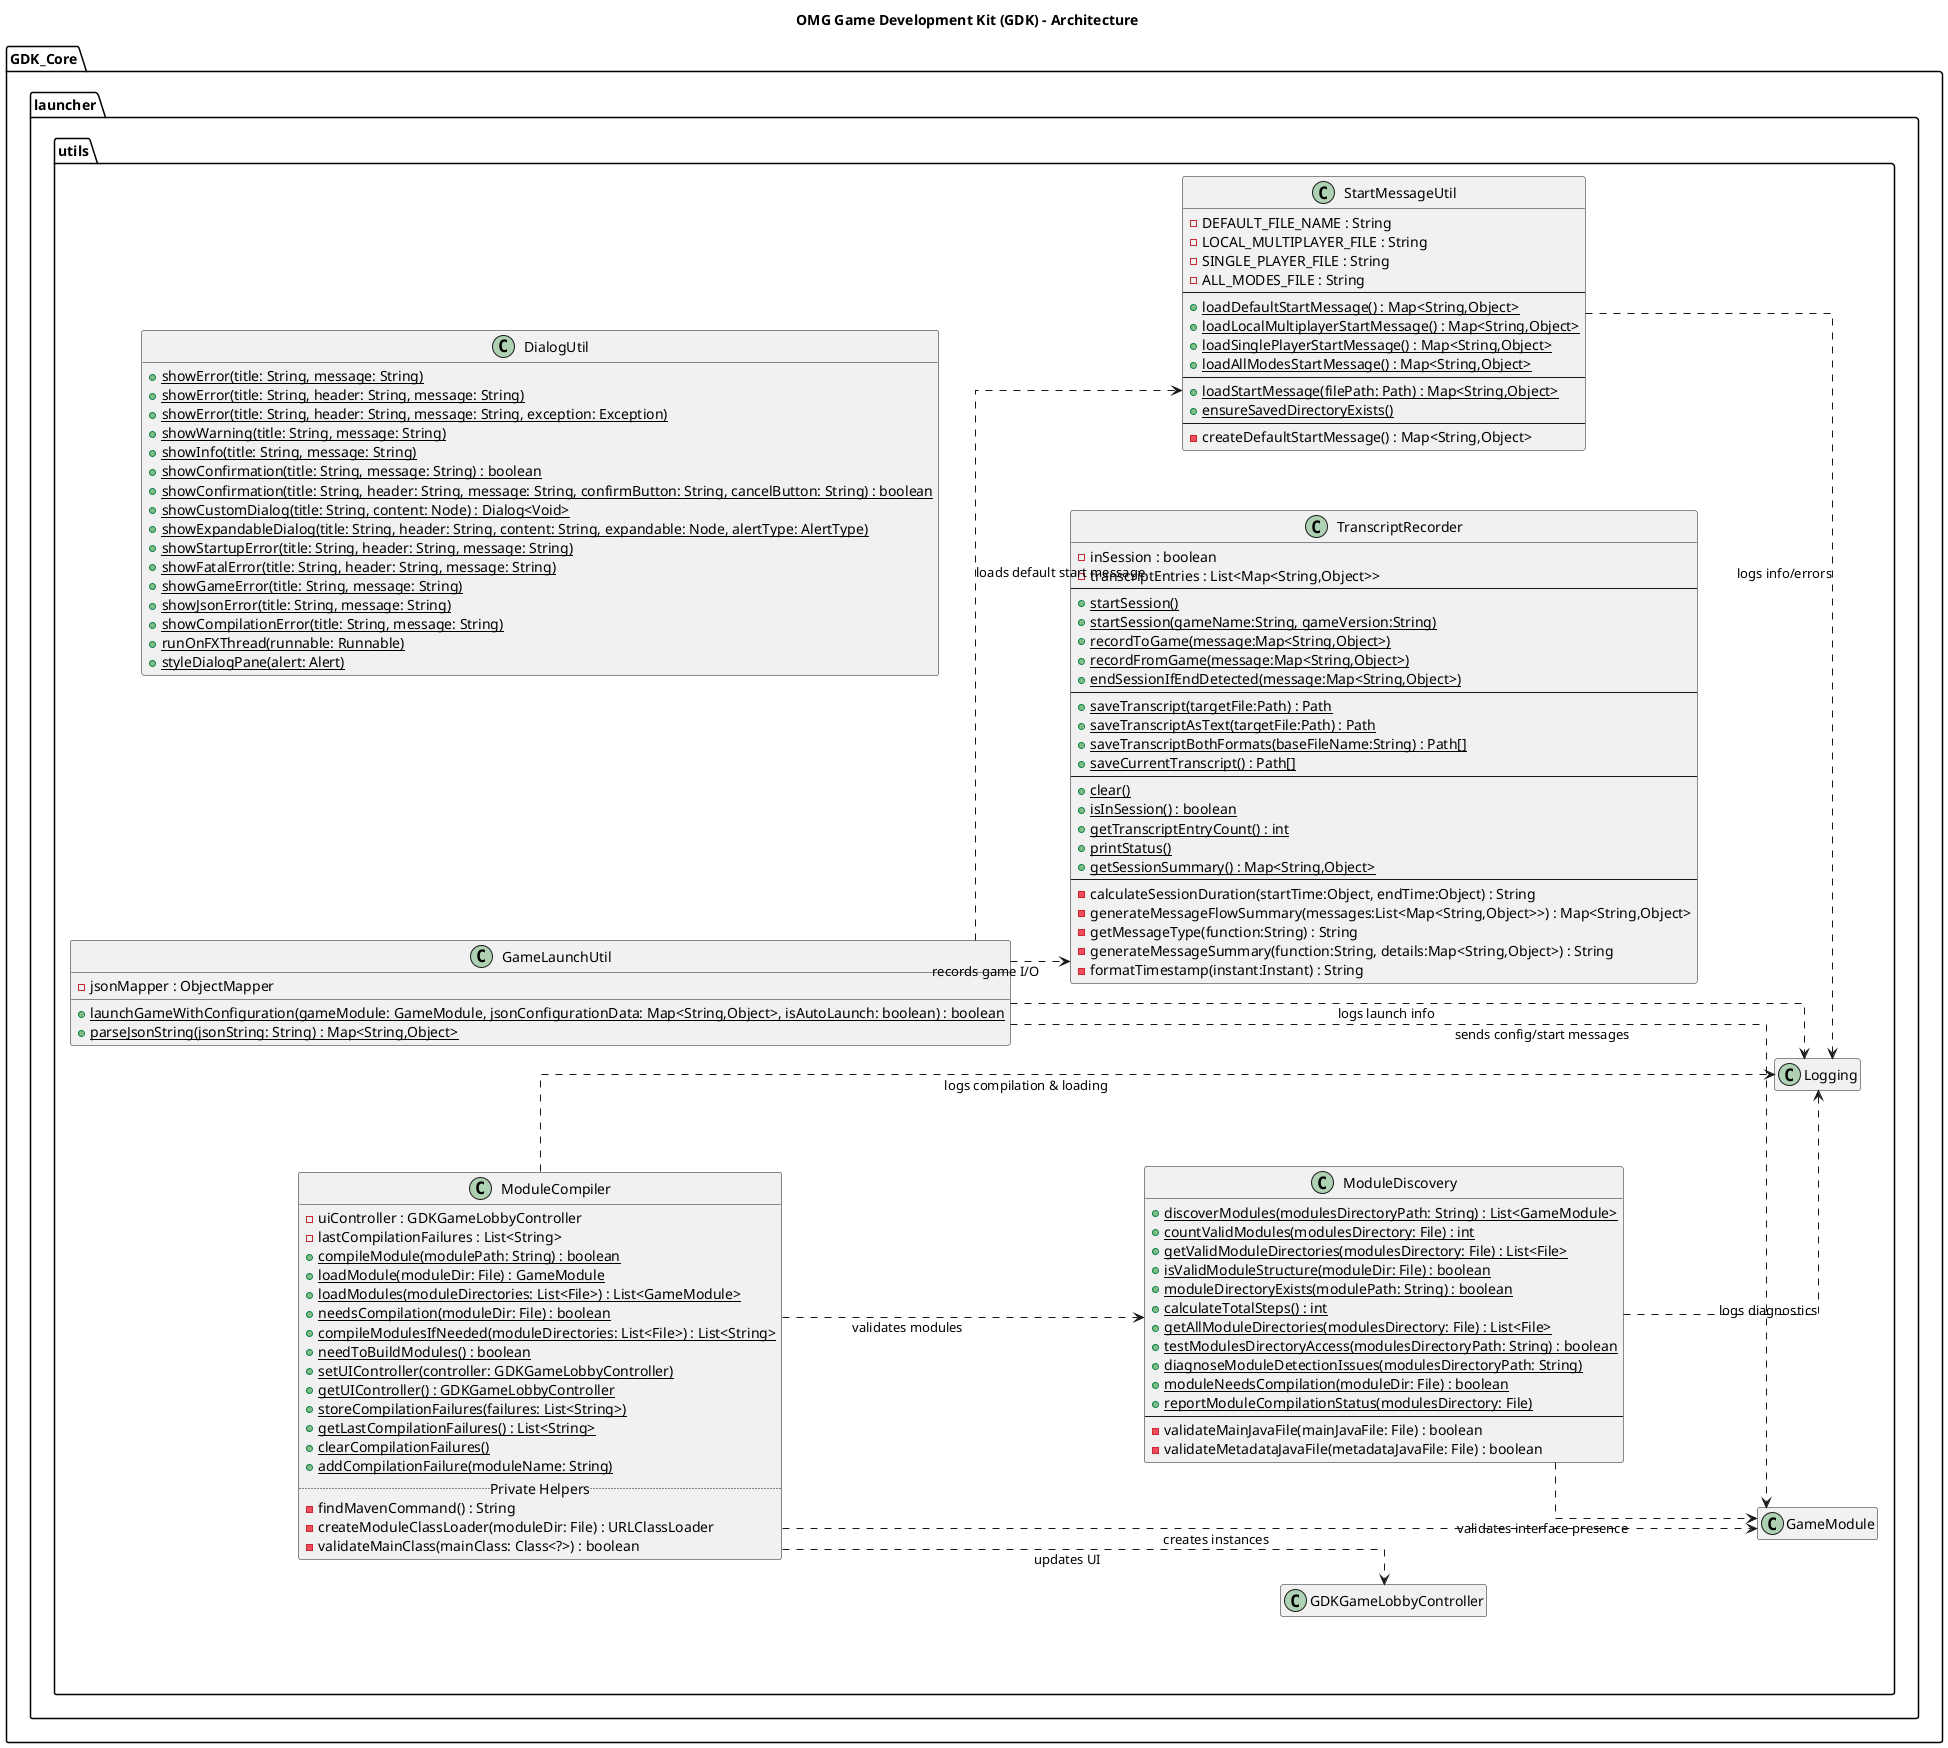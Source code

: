 @startuml

left to right direction
hide empty members
skinparam linetype ortho
skinparam nodesep 60
skinparam ranksep 60

title OMG Game Development Kit (GDK) - Architecture

' === GDK Core ===
package "GDK_Core" {

    package "launcher" {

        package "utils" {

            class DialogUtil {
                {static} + showError(title: String, message: String)
                {static} + showError(title: String, header: String, message: String)
                {static} + showError(title: String, header: String, message: String, exception: Exception)
                {static} + showWarning(title: String, message: String)
                {static} + showInfo(title: String, message: String)
                {static} + showConfirmation(title: String, message: String) : boolean
                {static} + showConfirmation(title: String, header: String, message: String, confirmButton: String, cancelButton: String) : boolean
                {static} + showCustomDialog(title: String, content: Node) : Dialog<Void>
                {static} + showExpandableDialog(title: String, header: String, content: String, expandable: Node, alertType: AlertType)
                {static} + showStartupError(title: String, header: String, message: String)
                {static} + showFatalError(title: String, header: String, message: String)
                {static} + showGameError(title: String, message: String)
                {static} + showJsonError(title: String, message: String)
                {static} + showCompilationError(title: String, message: String)
                {static} + runOnFXThread(runnable: Runnable)
                {static} + styleDialogPane(alert: Alert)
            }

            class GameLaunchUtil {
                - jsonMapper : ObjectMapper
                {static} + launchGameWithConfiguration(gameModule: GameModule, jsonConfigurationData: Map<String,Object>, isAutoLaunch: boolean) : boolean
                {static} + parseJsonString(jsonString: String) : Map<String,Object>
            }

            GameLaunchUtil ..> GameModule : sends config/start messages
            GameLaunchUtil ..> Logging : logs launch info
            GameLaunchUtil ..> TranscriptRecorder : records game I/O
            GameLaunchUtil ..> StartMessageUtil : loads default start message

            class ModuleCompiler {
                - uiController : GDKGameLobbyController
                - lastCompilationFailures : List<String>
                {static} + compileModule(modulePath: String) : boolean
                {static} + loadModule(moduleDir: File) : GameModule
                {static} + loadModules(moduleDirectories: List<File>) : List<GameModule>
                {static} + needsCompilation(moduleDir: File) : boolean
                {static} + compileModulesIfNeeded(moduleDirectories: List<File>) : List<String>
                {static} + needToBuildModules() : boolean
                {static} + setUIController(controller: GDKGameLobbyController)
                {static} + getUIController() : GDKGameLobbyController
                {static} + storeCompilationFailures(failures: List<String>)
                {static} + getLastCompilationFailures() : List<String>
                {static} + clearCompilationFailures()
                {static} + addCompilationFailure(moduleName: String)
                .. Private Helpers ..
                - findMavenCommand() : String
                - createModuleClassLoader(moduleDir: File) : URLClassLoader
                - validateMainClass(mainClass: Class<?>) : boolean
            }

            ModuleCompiler ..> Logging : logs compilation & loading
            ModuleCompiler ..> GameModule : creates instances
            ModuleCompiler ..> ModuleDiscovery : validates modules
            ModuleCompiler ..> GDKGameLobbyController : updates UI

            class ModuleDiscovery {
                {static} + discoverModules(modulesDirectoryPath: String) : List<GameModule>
                {static} + countValidModules(modulesDirectory: File) : int
                {static} + getValidModuleDirectories(modulesDirectory: File) : List<File>
                {static} + isValidModuleStructure(moduleDir: File) : boolean
                {static} + moduleDirectoryExists(modulePath: String) : boolean
                {static} + calculateTotalSteps() : int
                {static} + getAllModuleDirectories(modulesDirectory: File) : List<File>
                {static} + testModulesDirectoryAccess(modulesDirectoryPath: String) : boolean
                {static} + diagnoseModuleDetectionIssues(modulesDirectoryPath: String)
                {static} + moduleNeedsCompilation(moduleDir: File) : boolean
                {static} + reportModuleCompilationStatus(modulesDirectory: File)
                --
                - validateMainJavaFile(mainJavaFile: File) : boolean
                - validateMetadataJavaFile(metadataJavaFile: File) : boolean
            }

            ModuleDiscovery ..> Logging : logs diagnostics
            ModuleDiscovery ..> GameModule : validates interface presence

            class StartMessageUtil {
                - DEFAULT_FILE_NAME : String
                - LOCAL_MULTIPLAYER_FILE : String
                - SINGLE_PLAYER_FILE : String
                - ALL_MODES_FILE : String
                --
                {static} + loadDefaultStartMessage() : Map<String,Object>
                {static} + loadLocalMultiplayerStartMessage() : Map<String,Object>
                {static} + loadSinglePlayerStartMessage() : Map<String,Object>
                {static} + loadAllModesStartMessage() : Map<String,Object>
                --
                {static} + loadStartMessage(filePath: Path) : Map<String,Object>
                {static} + ensureSavedDirectoryExists()
                --
                - createDefaultStartMessage() : Map<String,Object>
            }

            StartMessageUtil ..> Logging : logs info/errors

            class TranscriptRecorder {
                - inSession : boolean
                - transcriptEntries : List<Map<String,Object>>
                --
                {static} + startSession()
                {static} + startSession(gameName:String, gameVersion:String)
                {static} + recordToGame(message:Map<String,Object>)
                {static} + recordFromGame(message:Map<String,Object>)
                {static} + endSessionIfEndDetected(message:Map<String,Object>)
                --
                {static} + saveTranscript(targetFile:Path) : Path
                {static} + saveTranscriptAsText(targetFile:Path) : Path
                {static} + saveTranscriptBothFormats(baseFileName:String) : Path[]
                {static} + saveCurrentTranscript() : Path[]
                --
                {static} + clear()
                {static} + isInSession() : boolean
                {static} + getTranscriptEntryCount() : int
                {static} + printStatus()
                {static} + getSessionSummary() : Map<String,Object>
                --
                - calculateSessionDuration(startTime:Object, endTime:Object) : String
                - generateMessageFlowSummary(messages:List<Map<String,Object>>) : Map<String,Object>
                - getMessageType(function:String) : String
                - generateMessageSummary(function:String, details:Map<String,Object>) : String
                - formatTimestamp(instant:Instant) : String
            }
        }
    }
}

@enduml
